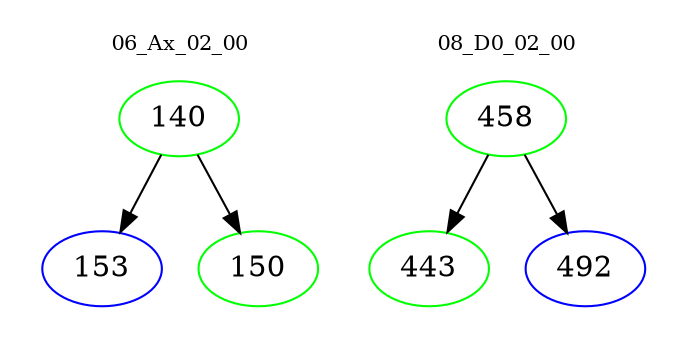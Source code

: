 digraph{
subgraph cluster_0 {
color = white
label = "06_Ax_02_00";
fontsize=10;
T0_140 [label="140", color="green"]
T0_140 -> T0_153 [color="black"]
T0_153 [label="153", color="blue"]
T0_140 -> T0_150 [color="black"]
T0_150 [label="150", color="green"]
}
subgraph cluster_1 {
color = white
label = "08_D0_02_00";
fontsize=10;
T1_458 [label="458", color="green"]
T1_458 -> T1_443 [color="black"]
T1_443 [label="443", color="green"]
T1_458 -> T1_492 [color="black"]
T1_492 [label="492", color="blue"]
}
}
